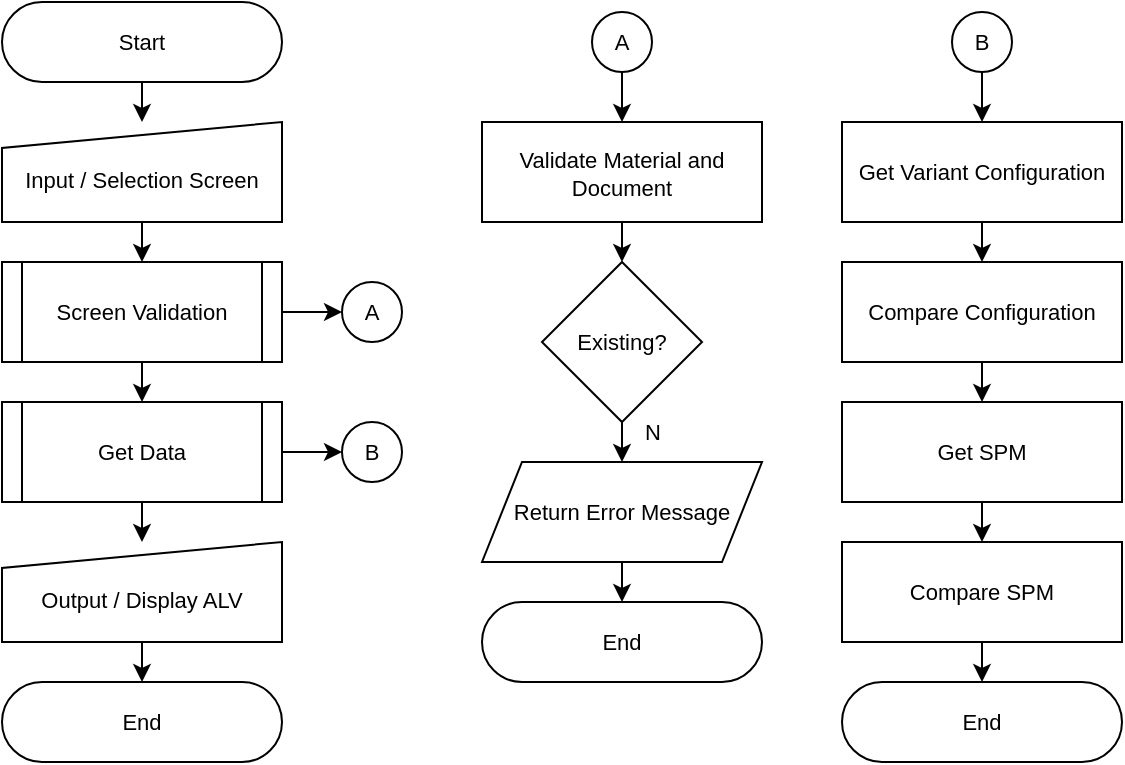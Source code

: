 <mxfile version="24.2.1" type="github">
  <diagram name="Page-1" id="_Cl_6I2xYiaHH-ASH5_h">
    <mxGraphModel dx="786" dy="477" grid="1" gridSize="10" guides="1" tooltips="1" connect="1" arrows="1" fold="1" page="1" pageScale="1" pageWidth="1654" pageHeight="1169" math="0" shadow="0">
      <root>
        <mxCell id="0" />
        <mxCell id="1" parent="0" />
        <mxCell id="hSWXkftFN2wXVBSbSW16-23" style="edgeStyle=orthogonalEdgeStyle;rounded=0;orthogonalLoop=1;jettySize=auto;html=1;exitX=0.5;exitY=0.5;exitDx=0;exitDy=20;exitPerimeter=0;entryX=0.5;entryY=0;entryDx=0;entryDy=0;" edge="1" parent="1" source="hSWXkftFN2wXVBSbSW16-1" target="hSWXkftFN2wXVBSbSW16-2">
          <mxGeometry relative="1" as="geometry" />
        </mxCell>
        <mxCell id="hSWXkftFN2wXVBSbSW16-1" value="Start" style="html=1;dashed=0;whiteSpace=wrap;shape=mxgraph.dfd.start;fontSize=11;" vertex="1" parent="1">
          <mxGeometry x="60" y="40" width="140" height="40" as="geometry" />
        </mxCell>
        <mxCell id="hSWXkftFN2wXVBSbSW16-24" style="edgeStyle=orthogonalEdgeStyle;rounded=0;orthogonalLoop=1;jettySize=auto;html=1;exitX=0.5;exitY=1;exitDx=0;exitDy=0;entryX=0.5;entryY=0;entryDx=0;entryDy=0;" edge="1" parent="1" source="hSWXkftFN2wXVBSbSW16-2" target="hSWXkftFN2wXVBSbSW16-3">
          <mxGeometry relative="1" as="geometry" />
        </mxCell>
        <mxCell id="hSWXkftFN2wXVBSbSW16-2" value="Input / Selection Screen" style="shape=manualInput;whiteSpace=wrap;html=1;fontSize=11;size=13;spacingTop=7;" vertex="1" parent="1">
          <mxGeometry x="60" y="100" width="140" height="50" as="geometry" />
        </mxCell>
        <mxCell id="hSWXkftFN2wXVBSbSW16-25" style="edgeStyle=orthogonalEdgeStyle;rounded=0;orthogonalLoop=1;jettySize=auto;html=1;exitX=0.5;exitY=1;exitDx=0;exitDy=0;entryX=0.5;entryY=0;entryDx=0;entryDy=0;" edge="1" parent="1" source="hSWXkftFN2wXVBSbSW16-3" target="hSWXkftFN2wXVBSbSW16-4">
          <mxGeometry relative="1" as="geometry" />
        </mxCell>
        <mxCell id="hSWXkftFN2wXVBSbSW16-28" style="edgeStyle=orthogonalEdgeStyle;rounded=0;orthogonalLoop=1;jettySize=auto;html=1;exitX=1;exitY=0.5;exitDx=0;exitDy=0;entryX=0;entryY=0.5;entryDx=0;entryDy=0;" edge="1" parent="1" source="hSWXkftFN2wXVBSbSW16-3" target="hSWXkftFN2wXVBSbSW16-10">
          <mxGeometry relative="1" as="geometry" />
        </mxCell>
        <mxCell id="hSWXkftFN2wXVBSbSW16-3" value="Screen Validation" style="shape=process;whiteSpace=wrap;html=1;backgroundOutline=1;fontSize=11;size=0.071;" vertex="1" parent="1">
          <mxGeometry x="60" y="170" width="140" height="50" as="geometry" />
        </mxCell>
        <mxCell id="hSWXkftFN2wXVBSbSW16-26" style="edgeStyle=orthogonalEdgeStyle;rounded=0;orthogonalLoop=1;jettySize=auto;html=1;exitX=0.5;exitY=1;exitDx=0;exitDy=0;entryX=0.5;entryY=0;entryDx=0;entryDy=0;" edge="1" parent="1" source="hSWXkftFN2wXVBSbSW16-4" target="hSWXkftFN2wXVBSbSW16-5">
          <mxGeometry relative="1" as="geometry" />
        </mxCell>
        <mxCell id="hSWXkftFN2wXVBSbSW16-33" style="edgeStyle=orthogonalEdgeStyle;rounded=0;orthogonalLoop=1;jettySize=auto;html=1;exitX=1;exitY=0.5;exitDx=0;exitDy=0;entryX=0;entryY=0.5;entryDx=0;entryDy=0;" edge="1" parent="1" source="hSWXkftFN2wXVBSbSW16-4" target="hSWXkftFN2wXVBSbSW16-30">
          <mxGeometry relative="1" as="geometry" />
        </mxCell>
        <mxCell id="hSWXkftFN2wXVBSbSW16-4" value="Get Data" style="shape=process;whiteSpace=wrap;html=1;backgroundOutline=1;fontSize=11;size=0.071;" vertex="1" parent="1">
          <mxGeometry x="60" y="240" width="140" height="50" as="geometry" />
        </mxCell>
        <mxCell id="hSWXkftFN2wXVBSbSW16-5" value="Output / Display ALV" style="shape=manualInput;whiteSpace=wrap;html=1;fontSize=11;size=13;spacingTop=7;" vertex="1" parent="1">
          <mxGeometry x="60" y="310" width="140" height="50" as="geometry" />
        </mxCell>
        <mxCell id="hSWXkftFN2wXVBSbSW16-6" value="End" style="html=1;dashed=0;whiteSpace=wrap;shape=mxgraph.dfd.start;fontSize=11;" vertex="1" parent="1">
          <mxGeometry x="60" y="380" width="140" height="40" as="geometry" />
        </mxCell>
        <mxCell id="hSWXkftFN2wXVBSbSW16-17" style="edgeStyle=orthogonalEdgeStyle;rounded=0;orthogonalLoop=1;jettySize=auto;html=1;exitX=0.5;exitY=1;exitDx=0;exitDy=0;entryX=0.5;entryY=0;entryDx=0;entryDy=0;" edge="1" parent="1" target="hSWXkftFN2wXVBSbSW16-9">
          <mxGeometry relative="1" as="geometry">
            <mxPoint x="370" y="150" as="sourcePoint" />
          </mxGeometry>
        </mxCell>
        <mxCell id="hSWXkftFN2wXVBSbSW16-18" style="edgeStyle=orthogonalEdgeStyle;rounded=0;orthogonalLoop=1;jettySize=auto;html=1;exitX=0.5;exitY=1;exitDx=0;exitDy=0;entryX=0.5;entryY=0;entryDx=0;entryDy=0;" edge="1" parent="1" source="hSWXkftFN2wXVBSbSW16-9" target="hSWXkftFN2wXVBSbSW16-15">
          <mxGeometry relative="1" as="geometry" />
        </mxCell>
        <mxCell id="hSWXkftFN2wXVBSbSW16-9" value="Existing?" style="rhombus;whiteSpace=wrap;html=1;fontSize=11;" vertex="1" parent="1">
          <mxGeometry x="330" y="170" width="80" height="80" as="geometry" />
        </mxCell>
        <mxCell id="hSWXkftFN2wXVBSbSW16-10" value="A" style="ellipse;whiteSpace=wrap;html=1;aspect=fixed;fontSize=11;" vertex="1" parent="1">
          <mxGeometry x="230" y="180" width="30" height="30" as="geometry" />
        </mxCell>
        <mxCell id="hSWXkftFN2wXVBSbSW16-32" style="edgeStyle=orthogonalEdgeStyle;rounded=0;orthogonalLoop=1;jettySize=auto;html=1;exitX=0.5;exitY=1;exitDx=0;exitDy=0;entryX=0.5;entryY=0;entryDx=0;entryDy=0;" edge="1" parent="1" source="hSWXkftFN2wXVBSbSW16-11">
          <mxGeometry relative="1" as="geometry">
            <mxPoint x="370" y="100" as="targetPoint" />
          </mxGeometry>
        </mxCell>
        <mxCell id="hSWXkftFN2wXVBSbSW16-11" value="A" style="ellipse;whiteSpace=wrap;html=1;aspect=fixed;fontSize=11;" vertex="1" parent="1">
          <mxGeometry x="355" y="45" width="30" height="30" as="geometry" />
        </mxCell>
        <mxCell id="hSWXkftFN2wXVBSbSW16-15" value="Return Error Message" style="shape=parallelogram;perimeter=parallelogramPerimeter;whiteSpace=wrap;html=1;fixedSize=1;fontSize=11;" vertex="1" parent="1">
          <mxGeometry x="300" y="270" width="140" height="50" as="geometry" />
        </mxCell>
        <mxCell id="hSWXkftFN2wXVBSbSW16-20" value="End" style="html=1;dashed=0;whiteSpace=wrap;shape=mxgraph.dfd.start;fontSize=11;" vertex="1" parent="1">
          <mxGeometry x="300" y="340" width="140" height="40" as="geometry" />
        </mxCell>
        <mxCell id="hSWXkftFN2wXVBSbSW16-27" style="edgeStyle=orthogonalEdgeStyle;rounded=0;orthogonalLoop=1;jettySize=auto;html=1;exitX=0.5;exitY=1;exitDx=0;exitDy=0;entryX=0.5;entryY=0.5;entryDx=0;entryDy=-20;entryPerimeter=0;" edge="1" parent="1" source="hSWXkftFN2wXVBSbSW16-5" target="hSWXkftFN2wXVBSbSW16-6">
          <mxGeometry relative="1" as="geometry" />
        </mxCell>
        <mxCell id="hSWXkftFN2wXVBSbSW16-30" value="B" style="ellipse;whiteSpace=wrap;html=1;aspect=fixed;fontSize=11;" vertex="1" parent="1">
          <mxGeometry x="230" y="250" width="30" height="30" as="geometry" />
        </mxCell>
        <mxCell id="hSWXkftFN2wXVBSbSW16-31" style="edgeStyle=orthogonalEdgeStyle;rounded=0;orthogonalLoop=1;jettySize=auto;html=1;exitX=0.5;exitY=1;exitDx=0;exitDy=0;entryX=0.5;entryY=0.5;entryDx=0;entryDy=-20;entryPerimeter=0;" edge="1" parent="1" source="hSWXkftFN2wXVBSbSW16-15" target="hSWXkftFN2wXVBSbSW16-20">
          <mxGeometry relative="1" as="geometry" />
        </mxCell>
        <mxCell id="hSWXkftFN2wXVBSbSW16-41" style="edgeStyle=orthogonalEdgeStyle;rounded=0;orthogonalLoop=1;jettySize=auto;html=1;exitX=0.5;exitY=1;exitDx=0;exitDy=0;entryX=0.5;entryY=0;entryDx=0;entryDy=0;" edge="1" parent="1" source="hSWXkftFN2wXVBSbSW16-34" target="hSWXkftFN2wXVBSbSW16-35">
          <mxGeometry relative="1" as="geometry" />
        </mxCell>
        <mxCell id="hSWXkftFN2wXVBSbSW16-34" value="B" style="ellipse;whiteSpace=wrap;html=1;aspect=fixed;fontSize=11;" vertex="1" parent="1">
          <mxGeometry x="535" y="45" width="30" height="30" as="geometry" />
        </mxCell>
        <mxCell id="hSWXkftFN2wXVBSbSW16-42" style="edgeStyle=orthogonalEdgeStyle;rounded=0;orthogonalLoop=1;jettySize=auto;html=1;exitX=0.5;exitY=1;exitDx=0;exitDy=0;entryX=0.5;entryY=0;entryDx=0;entryDy=0;" edge="1" parent="1" source="hSWXkftFN2wXVBSbSW16-35" target="hSWXkftFN2wXVBSbSW16-37">
          <mxGeometry relative="1" as="geometry" />
        </mxCell>
        <mxCell id="hSWXkftFN2wXVBSbSW16-35" value="Get Variant Configuration" style="shape=process;whiteSpace=wrap;html=1;backgroundOutline=1;fontSize=11;size=0;" vertex="1" parent="1">
          <mxGeometry x="480" y="100" width="140" height="50" as="geometry" />
        </mxCell>
        <mxCell id="hSWXkftFN2wXVBSbSW16-36" value="Validate Material and Document" style="shape=process;whiteSpace=wrap;html=1;backgroundOutline=1;fontSize=11;spacingTop=2;size=0;" vertex="1" parent="1">
          <mxGeometry x="300" y="100" width="140" height="50" as="geometry" />
        </mxCell>
        <mxCell id="hSWXkftFN2wXVBSbSW16-43" style="edgeStyle=orthogonalEdgeStyle;rounded=0;orthogonalLoop=1;jettySize=auto;html=1;exitX=0.5;exitY=1;exitDx=0;exitDy=0;entryX=0.5;entryY=0;entryDx=0;entryDy=0;" edge="1" parent="1" source="hSWXkftFN2wXVBSbSW16-37" target="hSWXkftFN2wXVBSbSW16-38">
          <mxGeometry relative="1" as="geometry" />
        </mxCell>
        <mxCell id="hSWXkftFN2wXVBSbSW16-37" value="Compare Configuration" style="shape=process;whiteSpace=wrap;html=1;backgroundOutline=1;fontSize=11;size=0;" vertex="1" parent="1">
          <mxGeometry x="480" y="170" width="140" height="50" as="geometry" />
        </mxCell>
        <mxCell id="hSWXkftFN2wXVBSbSW16-44" style="edgeStyle=orthogonalEdgeStyle;rounded=0;orthogonalLoop=1;jettySize=auto;html=1;exitX=0.5;exitY=1;exitDx=0;exitDy=0;entryX=0.5;entryY=0;entryDx=0;entryDy=0;" edge="1" parent="1" source="hSWXkftFN2wXVBSbSW16-38" target="hSWXkftFN2wXVBSbSW16-39">
          <mxGeometry relative="1" as="geometry" />
        </mxCell>
        <mxCell id="hSWXkftFN2wXVBSbSW16-38" value="Get SPM" style="shape=process;whiteSpace=wrap;html=1;backgroundOutline=1;fontSize=11;size=0;" vertex="1" parent="1">
          <mxGeometry x="480" y="240" width="140" height="50" as="geometry" />
        </mxCell>
        <mxCell id="hSWXkftFN2wXVBSbSW16-39" value="Compare SPM" style="shape=process;whiteSpace=wrap;html=1;backgroundOutline=1;fontSize=11;size=0;" vertex="1" parent="1">
          <mxGeometry x="480" y="310" width="140" height="50" as="geometry" />
        </mxCell>
        <mxCell id="hSWXkftFN2wXVBSbSW16-40" value="End" style="html=1;dashed=0;whiteSpace=wrap;shape=mxgraph.dfd.start;fontSize=11;" vertex="1" parent="1">
          <mxGeometry x="480" y="380" width="140" height="40" as="geometry" />
        </mxCell>
        <mxCell id="hSWXkftFN2wXVBSbSW16-45" style="edgeStyle=orthogonalEdgeStyle;rounded=0;orthogonalLoop=1;jettySize=auto;html=1;exitX=0.5;exitY=1;exitDx=0;exitDy=0;entryX=0.5;entryY=0.5;entryDx=0;entryDy=-20;entryPerimeter=0;" edge="1" parent="1" source="hSWXkftFN2wXVBSbSW16-39" target="hSWXkftFN2wXVBSbSW16-40">
          <mxGeometry relative="1" as="geometry" />
        </mxCell>
        <mxCell id="hSWXkftFN2wXVBSbSW16-46" value="&lt;font style=&quot;font-size: 11px;&quot;&gt;N&lt;/font&gt;" style="text;html=1;align=center;verticalAlign=middle;resizable=0;points=[];autosize=1;strokeColor=none;fillColor=none;" vertex="1" parent="1">
          <mxGeometry x="370" y="240" width="30" height="30" as="geometry" />
        </mxCell>
      </root>
    </mxGraphModel>
  </diagram>
</mxfile>
